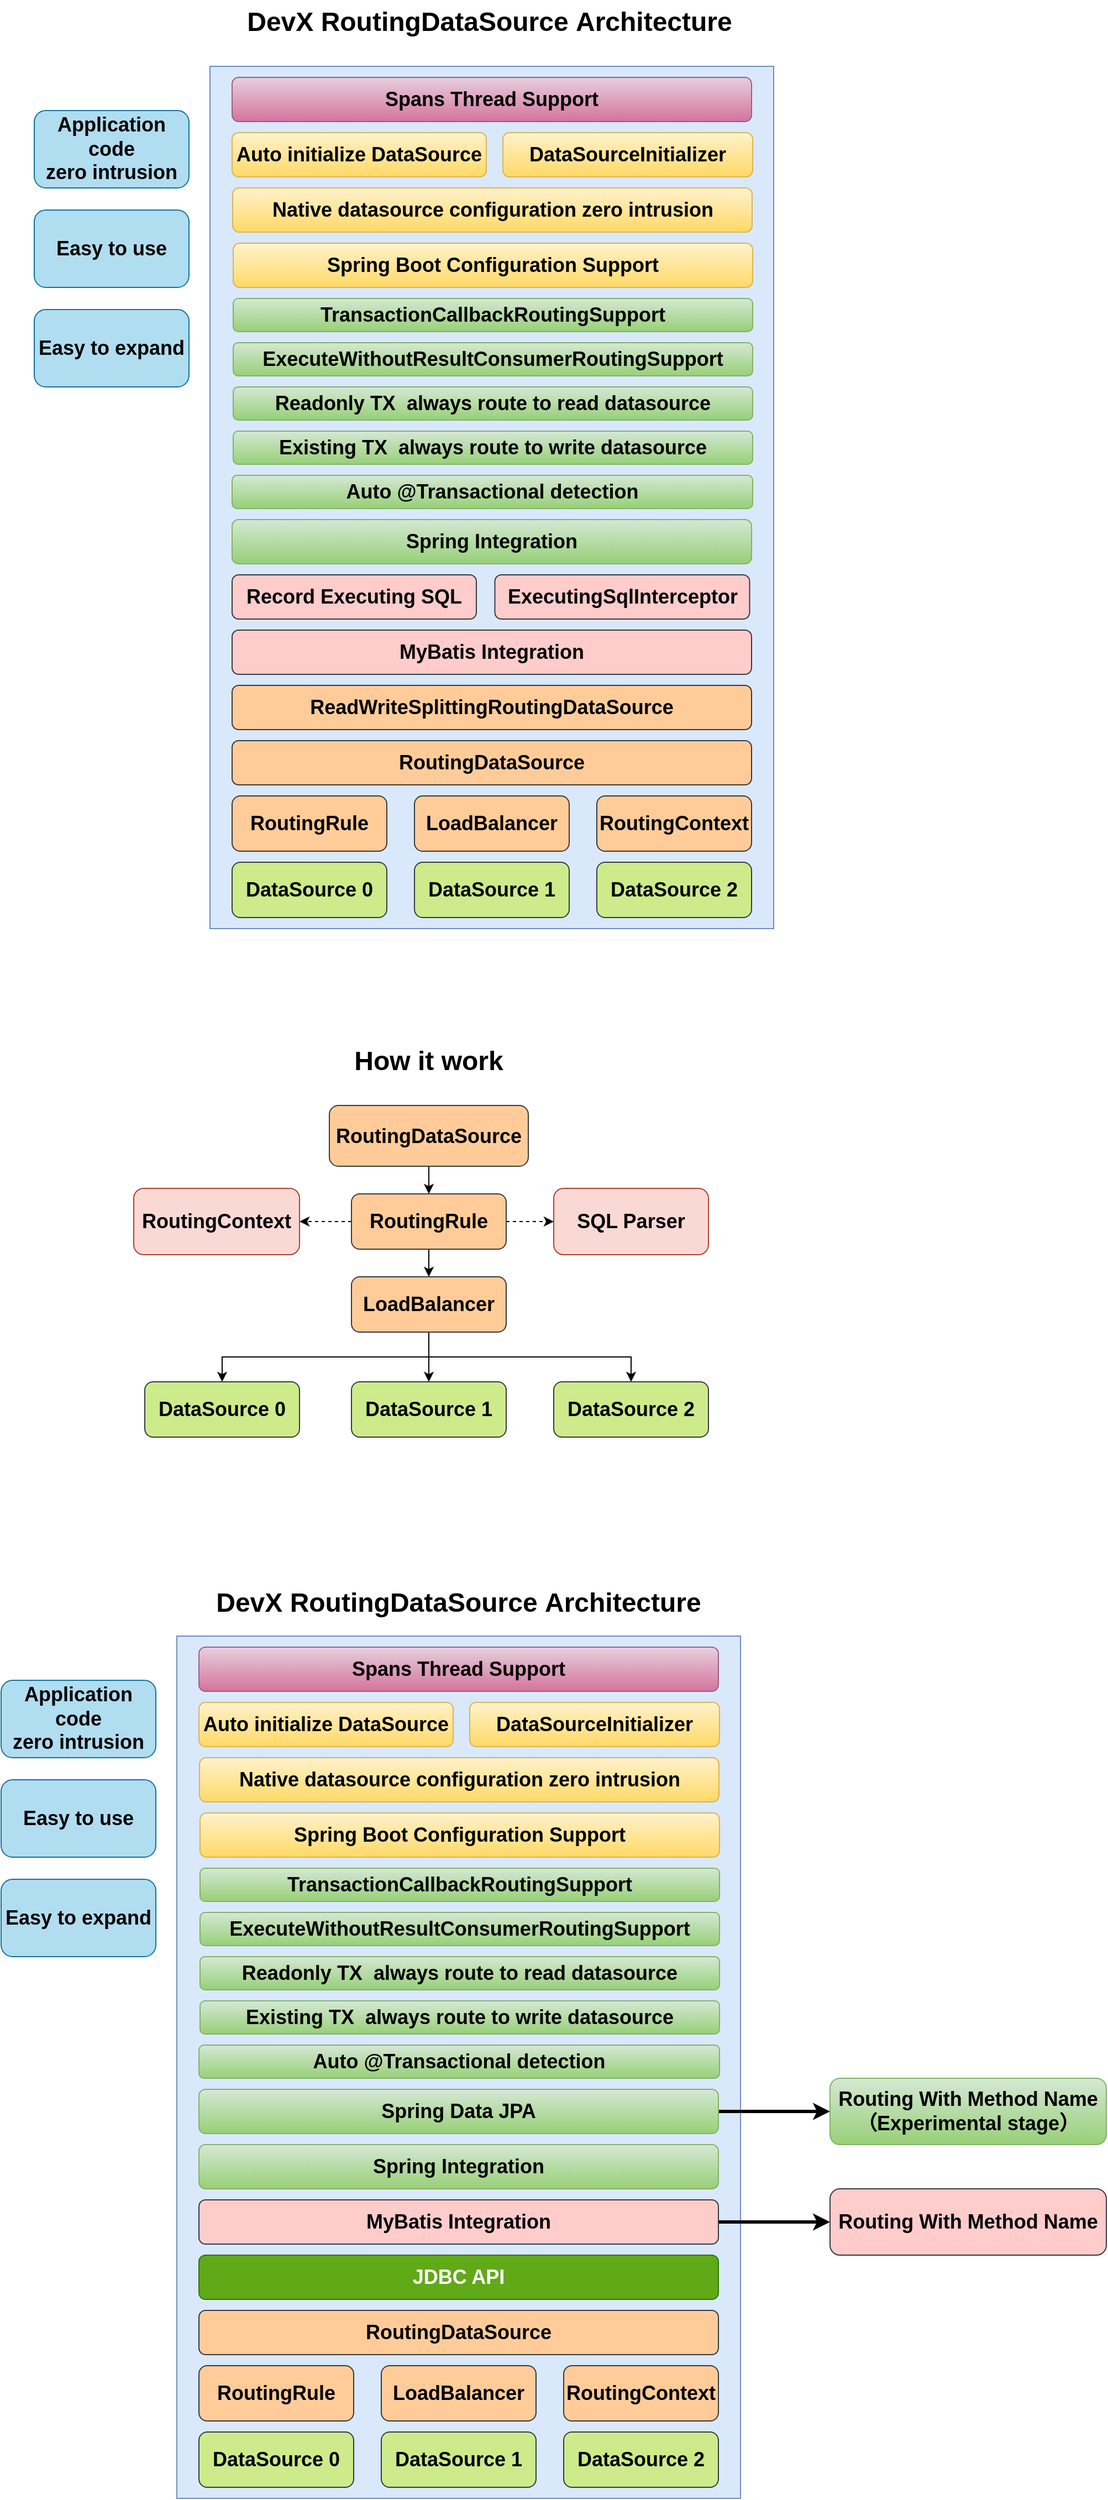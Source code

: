 <mxfile version="21.3.2" type="github">
  <diagram name="第 1 页" id="yUAKFgmiYI_kj1EXI8XT">
    <mxGraphModel dx="1434" dy="1965" grid="1" gridSize="10" guides="1" tooltips="1" connect="1" arrows="1" fold="1" page="1" pageScale="1" pageWidth="827" pageHeight="1169" math="0" shadow="0">
      <root>
        <mxCell id="0" />
        <mxCell id="1" parent="0" />
        <mxCell id="vJH0OtKHY2Miuph9InEm-1" value="" style="rounded=0;whiteSpace=wrap;html=1;fillColor=#dae8fc;strokeColor=#6c8ebf;" parent="1" vertex="1">
          <mxGeometry x="259" y="-220" width="510" height="780" as="geometry" />
        </mxCell>
        <mxCell id="vJH0OtKHY2Miuph9InEm-2" value="&lt;font style=&quot;font-size: 18px;&quot;&gt;&lt;b&gt;DataSource 0&lt;/b&gt;&lt;/font&gt;" style="rounded=1;whiteSpace=wrap;html=1;fillColor=#cdeb8b;strokeColor=#36393d;" parent="1" vertex="1">
          <mxGeometry x="279" y="500" width="140" height="50" as="geometry" />
        </mxCell>
        <mxCell id="vJH0OtKHY2Miuph9InEm-3" value="&lt;font style=&quot;font-size: 18px;&quot;&gt;&lt;b&gt;DataSource 1&lt;/b&gt;&lt;/font&gt;" style="rounded=1;whiteSpace=wrap;html=1;fillColor=#cdeb8b;strokeColor=#36393d;" parent="1" vertex="1">
          <mxGeometry x="444" y="500" width="140" height="50" as="geometry" />
        </mxCell>
        <mxCell id="vJH0OtKHY2Miuph9InEm-4" value="&lt;font style=&quot;font-size: 18px;&quot;&gt;&lt;b&gt;DataSource 2&lt;/b&gt;&lt;/font&gt;" style="rounded=1;whiteSpace=wrap;html=1;fillColor=#cdeb8b;strokeColor=#36393d;" parent="1" vertex="1">
          <mxGeometry x="609" y="500" width="140" height="50" as="geometry" />
        </mxCell>
        <mxCell id="vJH0OtKHY2Miuph9InEm-5" value="&lt;font style=&quot;font-size: 18px;&quot;&gt;&lt;b&gt;RoutingDataSource&lt;/b&gt;&lt;/font&gt;" style="rounded=1;whiteSpace=wrap;html=1;fillColor=#ffcc99;strokeColor=#36393d;" parent="1" vertex="1">
          <mxGeometry x="279" y="390" width="470" height="40" as="geometry" />
        </mxCell>
        <mxCell id="vJH0OtKHY2Miuph9InEm-6" value="&lt;b&gt;&lt;font style=&quot;font-size: 18px;&quot;&gt;RoutingRule&lt;/font&gt;&lt;/b&gt;" style="rounded=1;whiteSpace=wrap;html=1;fillColor=#ffcc99;strokeColor=#36393d;" parent="1" vertex="1">
          <mxGeometry x="279" y="440" width="140" height="50" as="geometry" />
        </mxCell>
        <mxCell id="vJH0OtKHY2Miuph9InEm-7" value="&lt;b&gt;&lt;font style=&quot;font-size: 18px;&quot;&gt;LoadBalancer&lt;/font&gt;&lt;/b&gt;" style="rounded=1;whiteSpace=wrap;html=1;fillColor=#ffcc99;strokeColor=#36393d;" parent="1" vertex="1">
          <mxGeometry x="444" y="440" width="140" height="50" as="geometry" />
        </mxCell>
        <mxCell id="vJH0OtKHY2Miuph9InEm-8" value="&lt;b&gt;&lt;font style=&quot;font-size: 18px;&quot;&gt;RoutingContext&lt;/font&gt;&lt;/b&gt;" style="rounded=1;whiteSpace=wrap;html=1;fillColor=#ffcc99;strokeColor=#36393d;" parent="1" vertex="1">
          <mxGeometry x="609" y="440" width="140" height="50" as="geometry" />
        </mxCell>
        <mxCell id="vJH0OtKHY2Miuph9InEm-9" value="&lt;font style=&quot;font-size: 18px;&quot;&gt;&lt;b&gt;MyBatis Integration&lt;/b&gt;&lt;/font&gt;" style="rounded=1;whiteSpace=wrap;html=1;fillColor=#ffcccc;strokeColor=#36393d;" parent="1" vertex="1">
          <mxGeometry x="279" y="290" width="470" height="40" as="geometry" />
        </mxCell>
        <mxCell id="vJH0OtKHY2Miuph9InEm-10" value="&lt;font style=&quot;font-size: 18px;&quot;&gt;&lt;b&gt;Spring Integration&lt;/b&gt;&lt;/font&gt;" style="rounded=1;whiteSpace=wrap;html=1;fillColor=#d5e8d4;strokeColor=#82b366;gradientColor=#97d077;" parent="1" vertex="1">
          <mxGeometry x="279" y="190" width="470" height="40" as="geometry" />
        </mxCell>
        <mxCell id="vJH0OtKHY2Miuph9InEm-11" value="&lt;font style=&quot;font-size: 18px;&quot;&gt;&lt;b&gt;Spring Boot Configuration Support&lt;/b&gt;&lt;/font&gt;" style="rounded=1;whiteSpace=wrap;html=1;fillColor=#fff2cc;strokeColor=#d6b656;gradientColor=#ffd966;" parent="1" vertex="1">
          <mxGeometry x="280" y="-60" width="470" height="40" as="geometry" />
        </mxCell>
        <mxCell id="vJH0OtKHY2Miuph9InEm-12" value="&lt;b&gt;&lt;font style=&quot;font-size: 18px;&quot;&gt;ReadWriteSplittingRoutingDataSource&lt;/font&gt;&lt;/b&gt;" style="rounded=1;whiteSpace=wrap;html=1;fillColor=#ffcc99;strokeColor=#36393d;" parent="1" vertex="1">
          <mxGeometry x="279" y="340" width="470" height="40" as="geometry" />
        </mxCell>
        <mxCell id="vJH0OtKHY2Miuph9InEm-13" value="&lt;font style=&quot;font-size: 18px;&quot;&gt;&lt;b&gt;Application code &lt;br&gt;zero intrusion&lt;/b&gt;&lt;/font&gt;" style="rounded=1;whiteSpace=wrap;html=1;fillColor=#b1ddf0;strokeColor=#10739e;" parent="1" vertex="1">
          <mxGeometry x="100" y="-180" width="140" height="70" as="geometry" />
        </mxCell>
        <mxCell id="vJH0OtKHY2Miuph9InEm-14" value="&lt;font style=&quot;font-size: 18px;&quot;&gt;&lt;b&gt;Easy to use&lt;/b&gt;&lt;/font&gt;" style="rounded=1;whiteSpace=wrap;html=1;fillColor=#b1ddf0;strokeColor=#10739e;" parent="1" vertex="1">
          <mxGeometry x="100" y="-90" width="140" height="70" as="geometry" />
        </mxCell>
        <mxCell id="vJH0OtKHY2Miuph9InEm-15" value="&lt;b&gt;&lt;font style=&quot;font-size: 18px;&quot;&gt;Easy to expand&lt;/font&gt;&lt;/b&gt;" style="rounded=1;whiteSpace=wrap;html=1;fillColor=#b1ddf0;strokeColor=#10739e;" parent="1" vertex="1">
          <mxGeometry x="100" width="140" height="70" as="geometry" />
        </mxCell>
        <mxCell id="vJH0OtKHY2Miuph9InEm-16" value="&lt;font style=&quot;font-size: 18px;&quot;&gt;&lt;b style=&quot;&quot;&gt;Auto @Transactional&amp;nbsp;detection&lt;/b&gt;&lt;/font&gt;" style="rounded=1;whiteSpace=wrap;html=1;fillColor=#d5e8d4;strokeColor=#82b366;gradientColor=#97d077;" parent="1" vertex="1">
          <mxGeometry x="279" y="150" width="471" height="30" as="geometry" />
        </mxCell>
        <mxCell id="vJH0OtKHY2Miuph9InEm-17" value="&lt;font style=&quot;font-size: 18px;&quot;&gt;&lt;b&gt;Existing TX&amp;nbsp;&amp;nbsp;&lt;/b&gt;&lt;/font&gt;&lt;b&gt;&lt;font style=&quot;font-size: 18px;&quot;&gt;always route to write datasource&lt;/font&gt;&lt;/b&gt;" style="rounded=1;whiteSpace=wrap;html=1;fillColor=#d5e8d4;strokeColor=#82b366;gradientColor=#97d077;" parent="1" vertex="1">
          <mxGeometry x="280" y="110" width="470" height="30" as="geometry" />
        </mxCell>
        <mxCell id="vJH0OtKHY2Miuph9InEm-18" value="&lt;b&gt;&lt;font style=&quot;font-size: 18px;&quot;&gt;Native datasource configuration zero intrusion&lt;/font&gt;&lt;/b&gt;" style="rounded=1;whiteSpace=wrap;html=1;fillColor=#fff2cc;strokeColor=#d6b656;gradientColor=#ffd966;" parent="1" vertex="1">
          <mxGeometry x="279.5" y="-110" width="470" height="40" as="geometry" />
        </mxCell>
        <mxCell id="vJH0OtKHY2Miuph9InEm-21" style="edgeStyle=orthogonalEdgeStyle;rounded=0;orthogonalLoop=1;jettySize=auto;html=1;" parent="1" source="vJH0OtKHY2Miuph9InEm-19" target="vJH0OtKHY2Miuph9InEm-20" edge="1">
          <mxGeometry relative="1" as="geometry" />
        </mxCell>
        <mxCell id="vJH0OtKHY2Miuph9InEm-19" value="&lt;font style=&quot;font-size: 18px;&quot;&gt;&lt;b&gt;RoutingDataSource&lt;/b&gt;&lt;/font&gt;" style="rounded=1;whiteSpace=wrap;html=1;fillColor=#ffcc99;strokeColor=#36393d;" parent="1" vertex="1">
          <mxGeometry x="367" y="720" width="180" height="55" as="geometry" />
        </mxCell>
        <mxCell id="vJH0OtKHY2Miuph9InEm-23" style="edgeStyle=orthogonalEdgeStyle;rounded=0;orthogonalLoop=1;jettySize=auto;html=1;" parent="1" source="vJH0OtKHY2Miuph9InEm-20" target="vJH0OtKHY2Miuph9InEm-22" edge="1">
          <mxGeometry relative="1" as="geometry" />
        </mxCell>
        <mxCell id="vJH0OtKHY2Miuph9InEm-31" value="" style="edgeStyle=orthogonalEdgeStyle;rounded=0;orthogonalLoop=1;jettySize=auto;html=1;dashed=1;" parent="1" source="vJH0OtKHY2Miuph9InEm-20" target="vJH0OtKHY2Miuph9InEm-30" edge="1">
          <mxGeometry relative="1" as="geometry" />
        </mxCell>
        <mxCell id="vJH0OtKHY2Miuph9InEm-35" value="" style="edgeStyle=orthogonalEdgeStyle;rounded=0;orthogonalLoop=1;jettySize=auto;html=1;dashed=1;" parent="1" source="vJH0OtKHY2Miuph9InEm-20" target="vJH0OtKHY2Miuph9InEm-34" edge="1">
          <mxGeometry relative="1" as="geometry" />
        </mxCell>
        <mxCell id="vJH0OtKHY2Miuph9InEm-20" value="&lt;b&gt;&lt;font style=&quot;font-size: 18px;&quot;&gt;RoutingRule&lt;/font&gt;&lt;/b&gt;" style="rounded=1;whiteSpace=wrap;html=1;fillColor=#ffcc99;strokeColor=#36393d;" parent="1" vertex="1">
          <mxGeometry x="387" y="800" width="140" height="50" as="geometry" />
        </mxCell>
        <mxCell id="vJH0OtKHY2Miuph9InEm-27" style="edgeStyle=orthogonalEdgeStyle;rounded=0;orthogonalLoop=1;jettySize=auto;html=1;" parent="1" source="vJH0OtKHY2Miuph9InEm-22" target="vJH0OtKHY2Miuph9InEm-25" edge="1">
          <mxGeometry relative="1" as="geometry" />
        </mxCell>
        <mxCell id="vJH0OtKHY2Miuph9InEm-28" style="edgeStyle=orthogonalEdgeStyle;rounded=0;orthogonalLoop=1;jettySize=auto;html=1;exitX=0.5;exitY=1;exitDx=0;exitDy=0;" parent="1" source="vJH0OtKHY2Miuph9InEm-22" target="vJH0OtKHY2Miuph9InEm-24" edge="1">
          <mxGeometry relative="1" as="geometry" />
        </mxCell>
        <mxCell id="vJH0OtKHY2Miuph9InEm-29" style="edgeStyle=orthogonalEdgeStyle;rounded=0;orthogonalLoop=1;jettySize=auto;html=1;exitX=0.5;exitY=1;exitDx=0;exitDy=0;" parent="1" source="vJH0OtKHY2Miuph9InEm-22" target="vJH0OtKHY2Miuph9InEm-26" edge="1">
          <mxGeometry relative="1" as="geometry" />
        </mxCell>
        <mxCell id="vJH0OtKHY2Miuph9InEm-22" value="&lt;b&gt;&lt;font style=&quot;font-size: 18px;&quot;&gt;LoadBalancer&lt;/font&gt;&lt;/b&gt;" style="rounded=1;whiteSpace=wrap;html=1;fillColor=#ffcc99;strokeColor=#36393d;" parent="1" vertex="1">
          <mxGeometry x="387" y="875" width="140" height="50" as="geometry" />
        </mxCell>
        <mxCell id="vJH0OtKHY2Miuph9InEm-24" value="&lt;font style=&quot;font-size: 18px;&quot;&gt;&lt;b&gt;DataSource 0&lt;/b&gt;&lt;/font&gt;" style="rounded=1;whiteSpace=wrap;html=1;fillColor=#cdeb8b;strokeColor=#36393d;" parent="1" vertex="1">
          <mxGeometry x="200" y="970" width="140" height="50" as="geometry" />
        </mxCell>
        <mxCell id="vJH0OtKHY2Miuph9InEm-25" value="&lt;font style=&quot;font-size: 18px;&quot;&gt;&lt;b&gt;DataSource 1&lt;/b&gt;&lt;/font&gt;" style="rounded=1;whiteSpace=wrap;html=1;fillColor=#cdeb8b;strokeColor=#36393d;" parent="1" vertex="1">
          <mxGeometry x="387" y="970" width="140" height="50" as="geometry" />
        </mxCell>
        <mxCell id="vJH0OtKHY2Miuph9InEm-26" value="&lt;font style=&quot;font-size: 18px;&quot;&gt;&lt;b&gt;DataSource 2&lt;/b&gt;&lt;/font&gt;" style="rounded=1;whiteSpace=wrap;html=1;fillColor=#cdeb8b;strokeColor=#36393d;" parent="1" vertex="1">
          <mxGeometry x="570" y="970" width="140" height="50" as="geometry" />
        </mxCell>
        <mxCell id="vJH0OtKHY2Miuph9InEm-30" value="&lt;font style=&quot;font-size: 18px;&quot;&gt;&lt;b&gt;SQL Parser&lt;/b&gt;&lt;/font&gt;" style="whiteSpace=wrap;html=1;fillColor=#fad9d5;strokeColor=#ae4132;rounded=1;" parent="1" vertex="1">
          <mxGeometry x="570" y="795" width="140" height="60" as="geometry" />
        </mxCell>
        <mxCell id="vJH0OtKHY2Miuph9InEm-32" value="&lt;font style=&quot;font-size: 24px;&quot;&gt;&lt;b style=&quot;&quot;&gt;DevX RoutingDataSource&amp;nbsp;Architecture&lt;/b&gt;&lt;/font&gt;" style="text;html=1;strokeColor=none;fillColor=none;align=center;verticalAlign=middle;whiteSpace=wrap;rounded=0;" parent="1" vertex="1">
          <mxGeometry x="277.25" y="-280" width="470" height="40" as="geometry" />
        </mxCell>
        <mxCell id="vJH0OtKHY2Miuph9InEm-33" value="&lt;font style=&quot;font-size: 24px;&quot;&gt;&lt;b style=&quot;&quot;&gt;How it work&lt;/b&gt;&lt;/font&gt;" style="text;html=1;strokeColor=none;fillColor=none;align=center;verticalAlign=middle;whiteSpace=wrap;rounded=0;" parent="1" vertex="1">
          <mxGeometry x="222" y="660" width="470" height="40" as="geometry" />
        </mxCell>
        <mxCell id="vJH0OtKHY2Miuph9InEm-34" value="&lt;font style=&quot;font-size: 18px;&quot;&gt;&lt;b&gt;RoutingContext&lt;/b&gt;&lt;/font&gt;" style="whiteSpace=wrap;html=1;fillColor=#fad9d5;strokeColor=#ae4132;rounded=1;" parent="1" vertex="1">
          <mxGeometry x="190" y="795" width="150" height="60" as="geometry" />
        </mxCell>
        <mxCell id="DO5tkAUlz4x5aCXxbuHO-1" value="&lt;font style=&quot;font-size: 18px;&quot;&gt;&lt;b&gt;Auto&amp;nbsp;initialize DataSource&lt;/b&gt;&lt;/font&gt;" style="rounded=1;whiteSpace=wrap;html=1;fillColor=#fff2cc;strokeColor=#d6b656;gradientColor=#ffd966;" parent="1" vertex="1">
          <mxGeometry x="279" y="-160" width="230" height="40" as="geometry" />
        </mxCell>
        <mxCell id="DO5tkAUlz4x5aCXxbuHO-2" value="&lt;font style=&quot;font-size: 18px;&quot;&gt;&lt;b&gt;DataSourceInitializer&lt;/b&gt;&lt;/font&gt;" style="rounded=1;whiteSpace=wrap;html=1;fillColor=#fff2cc;strokeColor=#d6b656;gradientColor=#ffd966;" parent="1" vertex="1">
          <mxGeometry x="524" y="-160" width="226" height="40" as="geometry" />
        </mxCell>
        <mxCell id="DO5tkAUlz4x5aCXxbuHO-3" value="&lt;font style=&quot;&quot;&gt;&lt;font style=&quot;&quot;&gt;&lt;b&gt;&lt;font style=&quot;font-size: 18px;&quot;&gt;Record &lt;/font&gt;&lt;/b&gt;&lt;b style=&quot;font-size: 18px;&quot;&gt;Executing&lt;/b&gt;&lt;b style=&quot;font-size: 18px;&quot;&gt;&amp;nbsp;&lt;/b&gt;&lt;/font&gt;&lt;b style=&quot;font-size: 18px;&quot;&gt;SQL&lt;/b&gt;&lt;/font&gt;" style="rounded=1;whiteSpace=wrap;html=1;fillColor=#ffcccc;strokeColor=#36393d;" parent="1" vertex="1">
          <mxGeometry x="279" y="240" width="221" height="40" as="geometry" />
        </mxCell>
        <mxCell id="DO5tkAUlz4x5aCXxbuHO-4" value="&lt;b&gt;&lt;font style=&quot;font-size: 18px;&quot;&gt;ExecutingSqlInterceptor&lt;/font&gt;&lt;/b&gt;" style="rounded=1;whiteSpace=wrap;html=1;fillColor=#ffcccc;strokeColor=#36393d;" parent="1" vertex="1">
          <mxGeometry x="516.75" y="240" width="230.5" height="40" as="geometry" />
        </mxCell>
        <mxCell id="DO5tkAUlz4x5aCXxbuHO-5" value="&lt;font style=&quot;font-size: 18px;&quot;&gt;&lt;b&gt;Readonly TX&amp;nbsp;&amp;nbsp;&lt;/b&gt;&lt;/font&gt;&lt;b&gt;&lt;font style=&quot;font-size: 18px;&quot;&gt;always route to read datasource&lt;/font&gt;&lt;/b&gt;" style="rounded=1;whiteSpace=wrap;html=1;fillColor=#d5e8d4;strokeColor=#82b366;gradientColor=#97d077;" parent="1" vertex="1">
          <mxGeometry x="280" y="70" width="470" height="30" as="geometry" />
        </mxCell>
        <mxCell id="DO5tkAUlz4x5aCXxbuHO-7" value="&lt;b&gt;&lt;font style=&quot;font-size: 18px;&quot;&gt;ExecuteWithoutResultConsumerRoutingSupport&lt;/font&gt;&lt;/b&gt;" style="rounded=1;whiteSpace=wrap;html=1;fillColor=#d5e8d4;strokeColor=#82b366;gradientColor=#97d077;" parent="1" vertex="1">
          <mxGeometry x="280" y="30" width="470" height="30" as="geometry" />
        </mxCell>
        <mxCell id="DO5tkAUlz4x5aCXxbuHO-8" value="&lt;b&gt;&lt;font style=&quot;font-size: 18px;&quot;&gt;TransactionCallbackRoutingSupport&lt;/font&gt;&lt;/b&gt;" style="rounded=1;whiteSpace=wrap;html=1;fillColor=#d5e8d4;strokeColor=#82b366;gradientColor=#97d077;" parent="1" vertex="1">
          <mxGeometry x="280" y="-10" width="470" height="30" as="geometry" />
        </mxCell>
        <mxCell id="DO5tkAUlz4x5aCXxbuHO-9" value="&lt;font style=&quot;font-size: 18px;&quot;&gt;&lt;b&gt;Spans Thread Support&lt;/b&gt;&lt;/font&gt;" style="rounded=1;whiteSpace=wrap;html=1;fillColor=#e6d0de;strokeColor=#996185;gradientColor=#d5739d;" parent="1" vertex="1">
          <mxGeometry x="279" y="-210" width="470" height="40" as="geometry" />
        </mxCell>
        <mxCell id="aRDAIjeJ8f5W-PLzRV40-1" value="" style="rounded=0;whiteSpace=wrap;html=1;fillColor=#dae8fc;strokeColor=#6c8ebf;" vertex="1" parent="1">
          <mxGeometry x="229" y="1200" width="510" height="780" as="geometry" />
        </mxCell>
        <mxCell id="aRDAIjeJ8f5W-PLzRV40-2" value="&lt;font style=&quot;font-size: 18px;&quot;&gt;&lt;b&gt;DataSource 0&lt;/b&gt;&lt;/font&gt;" style="rounded=1;whiteSpace=wrap;html=1;fillColor=#cdeb8b;strokeColor=#36393d;" vertex="1" parent="1">
          <mxGeometry x="249" y="1920" width="140" height="50" as="geometry" />
        </mxCell>
        <mxCell id="aRDAIjeJ8f5W-PLzRV40-3" value="&lt;font style=&quot;font-size: 18px;&quot;&gt;&lt;b&gt;DataSource 1&lt;/b&gt;&lt;/font&gt;" style="rounded=1;whiteSpace=wrap;html=1;fillColor=#cdeb8b;strokeColor=#36393d;" vertex="1" parent="1">
          <mxGeometry x="414" y="1920" width="140" height="50" as="geometry" />
        </mxCell>
        <mxCell id="aRDAIjeJ8f5W-PLzRV40-4" value="&lt;font style=&quot;font-size: 18px;&quot;&gt;&lt;b&gt;DataSource 2&lt;/b&gt;&lt;/font&gt;" style="rounded=1;whiteSpace=wrap;html=1;fillColor=#cdeb8b;strokeColor=#36393d;" vertex="1" parent="1">
          <mxGeometry x="579" y="1920" width="140" height="50" as="geometry" />
        </mxCell>
        <mxCell id="aRDAIjeJ8f5W-PLzRV40-5" value="&lt;font style=&quot;font-size: 18px;&quot;&gt;&lt;b&gt;RoutingDataSource&lt;/b&gt;&lt;/font&gt;" style="rounded=1;whiteSpace=wrap;html=1;fillColor=#ffcc99;strokeColor=#36393d;" vertex="1" parent="1">
          <mxGeometry x="249" y="1810" width="470" height="40" as="geometry" />
        </mxCell>
        <mxCell id="aRDAIjeJ8f5W-PLzRV40-6" value="&lt;b&gt;&lt;font style=&quot;font-size: 18px;&quot;&gt;RoutingRule&lt;/font&gt;&lt;/b&gt;" style="rounded=1;whiteSpace=wrap;html=1;fillColor=#ffcc99;strokeColor=#36393d;" vertex="1" parent="1">
          <mxGeometry x="249" y="1860" width="140" height="50" as="geometry" />
        </mxCell>
        <mxCell id="aRDAIjeJ8f5W-PLzRV40-7" value="&lt;b&gt;&lt;font style=&quot;font-size: 18px;&quot;&gt;LoadBalancer&lt;/font&gt;&lt;/b&gt;" style="rounded=1;whiteSpace=wrap;html=1;fillColor=#ffcc99;strokeColor=#36393d;" vertex="1" parent="1">
          <mxGeometry x="414" y="1860" width="140" height="50" as="geometry" />
        </mxCell>
        <mxCell id="aRDAIjeJ8f5W-PLzRV40-8" value="&lt;b&gt;&lt;font style=&quot;font-size: 18px;&quot;&gt;RoutingContext&lt;/font&gt;&lt;/b&gt;" style="rounded=1;whiteSpace=wrap;html=1;fillColor=#ffcc99;strokeColor=#36393d;" vertex="1" parent="1">
          <mxGeometry x="579" y="1860" width="140" height="50" as="geometry" />
        </mxCell>
        <mxCell id="aRDAIjeJ8f5W-PLzRV40-29" value="" style="edgeStyle=orthogonalEdgeStyle;rounded=0;orthogonalLoop=1;jettySize=auto;html=1;strokeWidth=3;" edge="1" parent="1" source="aRDAIjeJ8f5W-PLzRV40-9" target="aRDAIjeJ8f5W-PLzRV40-28">
          <mxGeometry relative="1" as="geometry" />
        </mxCell>
        <mxCell id="aRDAIjeJ8f5W-PLzRV40-9" value="&lt;font style=&quot;font-size: 18px;&quot;&gt;&lt;b&gt;MyBatis Integration&lt;/b&gt;&lt;/font&gt;" style="rounded=1;whiteSpace=wrap;html=1;fillColor=#ffcccc;strokeColor=#36393d;" vertex="1" parent="1">
          <mxGeometry x="249" y="1710" width="470" height="40" as="geometry" />
        </mxCell>
        <mxCell id="aRDAIjeJ8f5W-PLzRV40-10" value="&lt;font style=&quot;font-size: 18px;&quot;&gt;&lt;b&gt;Spring Integration&lt;/b&gt;&lt;/font&gt;" style="rounded=1;whiteSpace=wrap;html=1;fillColor=#d5e8d4;strokeColor=#82b366;gradientColor=#97d077;" vertex="1" parent="1">
          <mxGeometry x="249" y="1660" width="470" height="40" as="geometry" />
        </mxCell>
        <mxCell id="aRDAIjeJ8f5W-PLzRV40-11" value="&lt;font style=&quot;font-size: 18px;&quot;&gt;&lt;b&gt;Spring Boot Configuration Support&lt;/b&gt;&lt;/font&gt;" style="rounded=1;whiteSpace=wrap;html=1;fillColor=#fff2cc;strokeColor=#d6b656;gradientColor=#ffd966;" vertex="1" parent="1">
          <mxGeometry x="250" y="1360" width="470" height="40" as="geometry" />
        </mxCell>
        <mxCell id="aRDAIjeJ8f5W-PLzRV40-12" value="&lt;b&gt;&lt;font style=&quot;font-size: 18px;&quot;&gt;JDBC API&lt;/font&gt;&lt;/b&gt;" style="rounded=1;whiteSpace=wrap;html=1;fillColor=#60a917;strokeColor=#2D7600;fontColor=#ffffff;" vertex="1" parent="1">
          <mxGeometry x="249" y="1760" width="470" height="40" as="geometry" />
        </mxCell>
        <mxCell id="aRDAIjeJ8f5W-PLzRV40-13" value="&lt;font style=&quot;font-size: 18px;&quot;&gt;&lt;b&gt;Application code &lt;br&gt;zero intrusion&lt;/b&gt;&lt;/font&gt;" style="rounded=1;whiteSpace=wrap;html=1;fillColor=#b1ddf0;strokeColor=#10739e;" vertex="1" parent="1">
          <mxGeometry x="70" y="1240" width="140" height="70" as="geometry" />
        </mxCell>
        <mxCell id="aRDAIjeJ8f5W-PLzRV40-14" value="&lt;font style=&quot;font-size: 18px;&quot;&gt;&lt;b&gt;Easy to use&lt;/b&gt;&lt;/font&gt;" style="rounded=1;whiteSpace=wrap;html=1;fillColor=#b1ddf0;strokeColor=#10739e;" vertex="1" parent="1">
          <mxGeometry x="70" y="1330" width="140" height="70" as="geometry" />
        </mxCell>
        <mxCell id="aRDAIjeJ8f5W-PLzRV40-15" value="&lt;b&gt;&lt;font style=&quot;font-size: 18px;&quot;&gt;Easy to expand&lt;/font&gt;&lt;/b&gt;" style="rounded=1;whiteSpace=wrap;html=1;fillColor=#b1ddf0;strokeColor=#10739e;" vertex="1" parent="1">
          <mxGeometry x="70" y="1420" width="140" height="70" as="geometry" />
        </mxCell>
        <mxCell id="aRDAIjeJ8f5W-PLzRV40-16" value="&lt;font style=&quot;font-size: 18px;&quot;&gt;&lt;b style=&quot;&quot;&gt;Auto @Transactional&amp;nbsp;detection&lt;/b&gt;&lt;/font&gt;" style="rounded=1;whiteSpace=wrap;html=1;fillColor=#d5e8d4;strokeColor=#82b366;gradientColor=#97d077;" vertex="1" parent="1">
          <mxGeometry x="249" y="1570" width="471" height="30" as="geometry" />
        </mxCell>
        <mxCell id="aRDAIjeJ8f5W-PLzRV40-17" value="&lt;font style=&quot;font-size: 18px;&quot;&gt;&lt;b&gt;Existing TX&amp;nbsp;&amp;nbsp;&lt;/b&gt;&lt;/font&gt;&lt;b&gt;&lt;font style=&quot;font-size: 18px;&quot;&gt;always route to write datasource&lt;/font&gt;&lt;/b&gt;" style="rounded=1;whiteSpace=wrap;html=1;fillColor=#d5e8d4;strokeColor=#82b366;gradientColor=#97d077;" vertex="1" parent="1">
          <mxGeometry x="250" y="1530" width="470" height="30" as="geometry" />
        </mxCell>
        <mxCell id="aRDAIjeJ8f5W-PLzRV40-18" value="&lt;b&gt;&lt;font style=&quot;font-size: 18px;&quot;&gt;Native datasource configuration zero intrusion&lt;/font&gt;&lt;/b&gt;" style="rounded=1;whiteSpace=wrap;html=1;fillColor=#fff2cc;strokeColor=#d6b656;gradientColor=#ffd966;" vertex="1" parent="1">
          <mxGeometry x="249.5" y="1310" width="470" height="40" as="geometry" />
        </mxCell>
        <mxCell id="aRDAIjeJ8f5W-PLzRV40-19" value="&lt;font style=&quot;font-size: 24px;&quot;&gt;&lt;b style=&quot;&quot;&gt;DevX RoutingDataSource&amp;nbsp;Architecture&lt;/b&gt;&lt;/font&gt;" style="text;html=1;strokeColor=none;fillColor=none;align=center;verticalAlign=middle;whiteSpace=wrap;rounded=0;" vertex="1" parent="1">
          <mxGeometry x="249" y="1150" width="470" height="40" as="geometry" />
        </mxCell>
        <mxCell id="aRDAIjeJ8f5W-PLzRV40-20" value="&lt;font style=&quot;font-size: 18px;&quot;&gt;&lt;b&gt;Auto&amp;nbsp;initialize DataSource&lt;/b&gt;&lt;/font&gt;" style="rounded=1;whiteSpace=wrap;html=1;fillColor=#fff2cc;strokeColor=#d6b656;gradientColor=#ffd966;" vertex="1" parent="1">
          <mxGeometry x="249" y="1260" width="230" height="40" as="geometry" />
        </mxCell>
        <mxCell id="aRDAIjeJ8f5W-PLzRV40-21" value="&lt;font style=&quot;font-size: 18px;&quot;&gt;&lt;b&gt;DataSourceInitializer&lt;/b&gt;&lt;/font&gt;" style="rounded=1;whiteSpace=wrap;html=1;fillColor=#fff2cc;strokeColor=#d6b656;gradientColor=#ffd966;" vertex="1" parent="1">
          <mxGeometry x="494" y="1260" width="226" height="40" as="geometry" />
        </mxCell>
        <mxCell id="aRDAIjeJ8f5W-PLzRV40-24" value="&lt;font style=&quot;font-size: 18px;&quot;&gt;&lt;b&gt;Readonly TX&amp;nbsp;&amp;nbsp;&lt;/b&gt;&lt;/font&gt;&lt;b&gt;&lt;font style=&quot;font-size: 18px;&quot;&gt;always route to read datasource&lt;/font&gt;&lt;/b&gt;" style="rounded=1;whiteSpace=wrap;html=1;fillColor=#d5e8d4;strokeColor=#82b366;gradientColor=#97d077;" vertex="1" parent="1">
          <mxGeometry x="250" y="1490" width="470" height="30" as="geometry" />
        </mxCell>
        <mxCell id="aRDAIjeJ8f5W-PLzRV40-25" value="&lt;b&gt;&lt;font style=&quot;font-size: 18px;&quot;&gt;ExecuteWithoutResultConsumerRoutingSupport&lt;/font&gt;&lt;/b&gt;" style="rounded=1;whiteSpace=wrap;html=1;fillColor=#d5e8d4;strokeColor=#82b366;gradientColor=#97d077;" vertex="1" parent="1">
          <mxGeometry x="250" y="1450" width="470" height="30" as="geometry" />
        </mxCell>
        <mxCell id="aRDAIjeJ8f5W-PLzRV40-26" value="&lt;b&gt;&lt;font style=&quot;font-size: 18px;&quot;&gt;TransactionCallbackRoutingSupport&lt;/font&gt;&lt;/b&gt;" style="rounded=1;whiteSpace=wrap;html=1;fillColor=#d5e8d4;strokeColor=#82b366;gradientColor=#97d077;" vertex="1" parent="1">
          <mxGeometry x="250" y="1410" width="470" height="30" as="geometry" />
        </mxCell>
        <mxCell id="aRDAIjeJ8f5W-PLzRV40-27" value="&lt;font style=&quot;font-size: 18px;&quot;&gt;&lt;b&gt;Spans Thread Support&lt;/b&gt;&lt;/font&gt;" style="rounded=1;whiteSpace=wrap;html=1;fillColor=#e6d0de;strokeColor=#996185;gradientColor=#d5739d;" vertex="1" parent="1">
          <mxGeometry x="249" y="1210" width="470" height="40" as="geometry" />
        </mxCell>
        <mxCell id="aRDAIjeJ8f5W-PLzRV40-28" value="&lt;font style=&quot;font-size: 18px;&quot;&gt;&lt;b&gt;Routing With Method Name&lt;/b&gt;&lt;/font&gt;" style="whiteSpace=wrap;html=1;fillColor=#ffcccc;strokeColor=#36393d;rounded=1;" vertex="1" parent="1">
          <mxGeometry x="820" y="1700" width="250" height="60" as="geometry" />
        </mxCell>
        <mxCell id="aRDAIjeJ8f5W-PLzRV40-32" value="" style="edgeStyle=orthogonalEdgeStyle;rounded=0;orthogonalLoop=1;jettySize=auto;html=1;strokeWidth=3;" edge="1" parent="1" source="aRDAIjeJ8f5W-PLzRV40-30" target="aRDAIjeJ8f5W-PLzRV40-31">
          <mxGeometry relative="1" as="geometry" />
        </mxCell>
        <mxCell id="aRDAIjeJ8f5W-PLzRV40-30" value="&lt;font style=&quot;font-size: 18px;&quot;&gt;&lt;b&gt;Spring Data JPA&lt;/b&gt;&lt;/font&gt;" style="rounded=1;whiteSpace=wrap;html=1;fillColor=#d5e8d4;strokeColor=#82b366;gradientColor=#97d077;" vertex="1" parent="1">
          <mxGeometry x="249" y="1610" width="470" height="40" as="geometry" />
        </mxCell>
        <mxCell id="aRDAIjeJ8f5W-PLzRV40-31" value="&lt;b style=&quot;border-color: var(--border-color); font-size: 18px;&quot;&gt;Routing With Method Name&lt;br&gt;（Experimental stage）&lt;br&gt;&lt;/b&gt;" style="whiteSpace=wrap;html=1;fillColor=#d5e8d4;strokeColor=#82b366;rounded=1;gradientColor=#97d077;" vertex="1" parent="1">
          <mxGeometry x="820" y="1600" width="250" height="60" as="geometry" />
        </mxCell>
      </root>
    </mxGraphModel>
  </diagram>
</mxfile>
